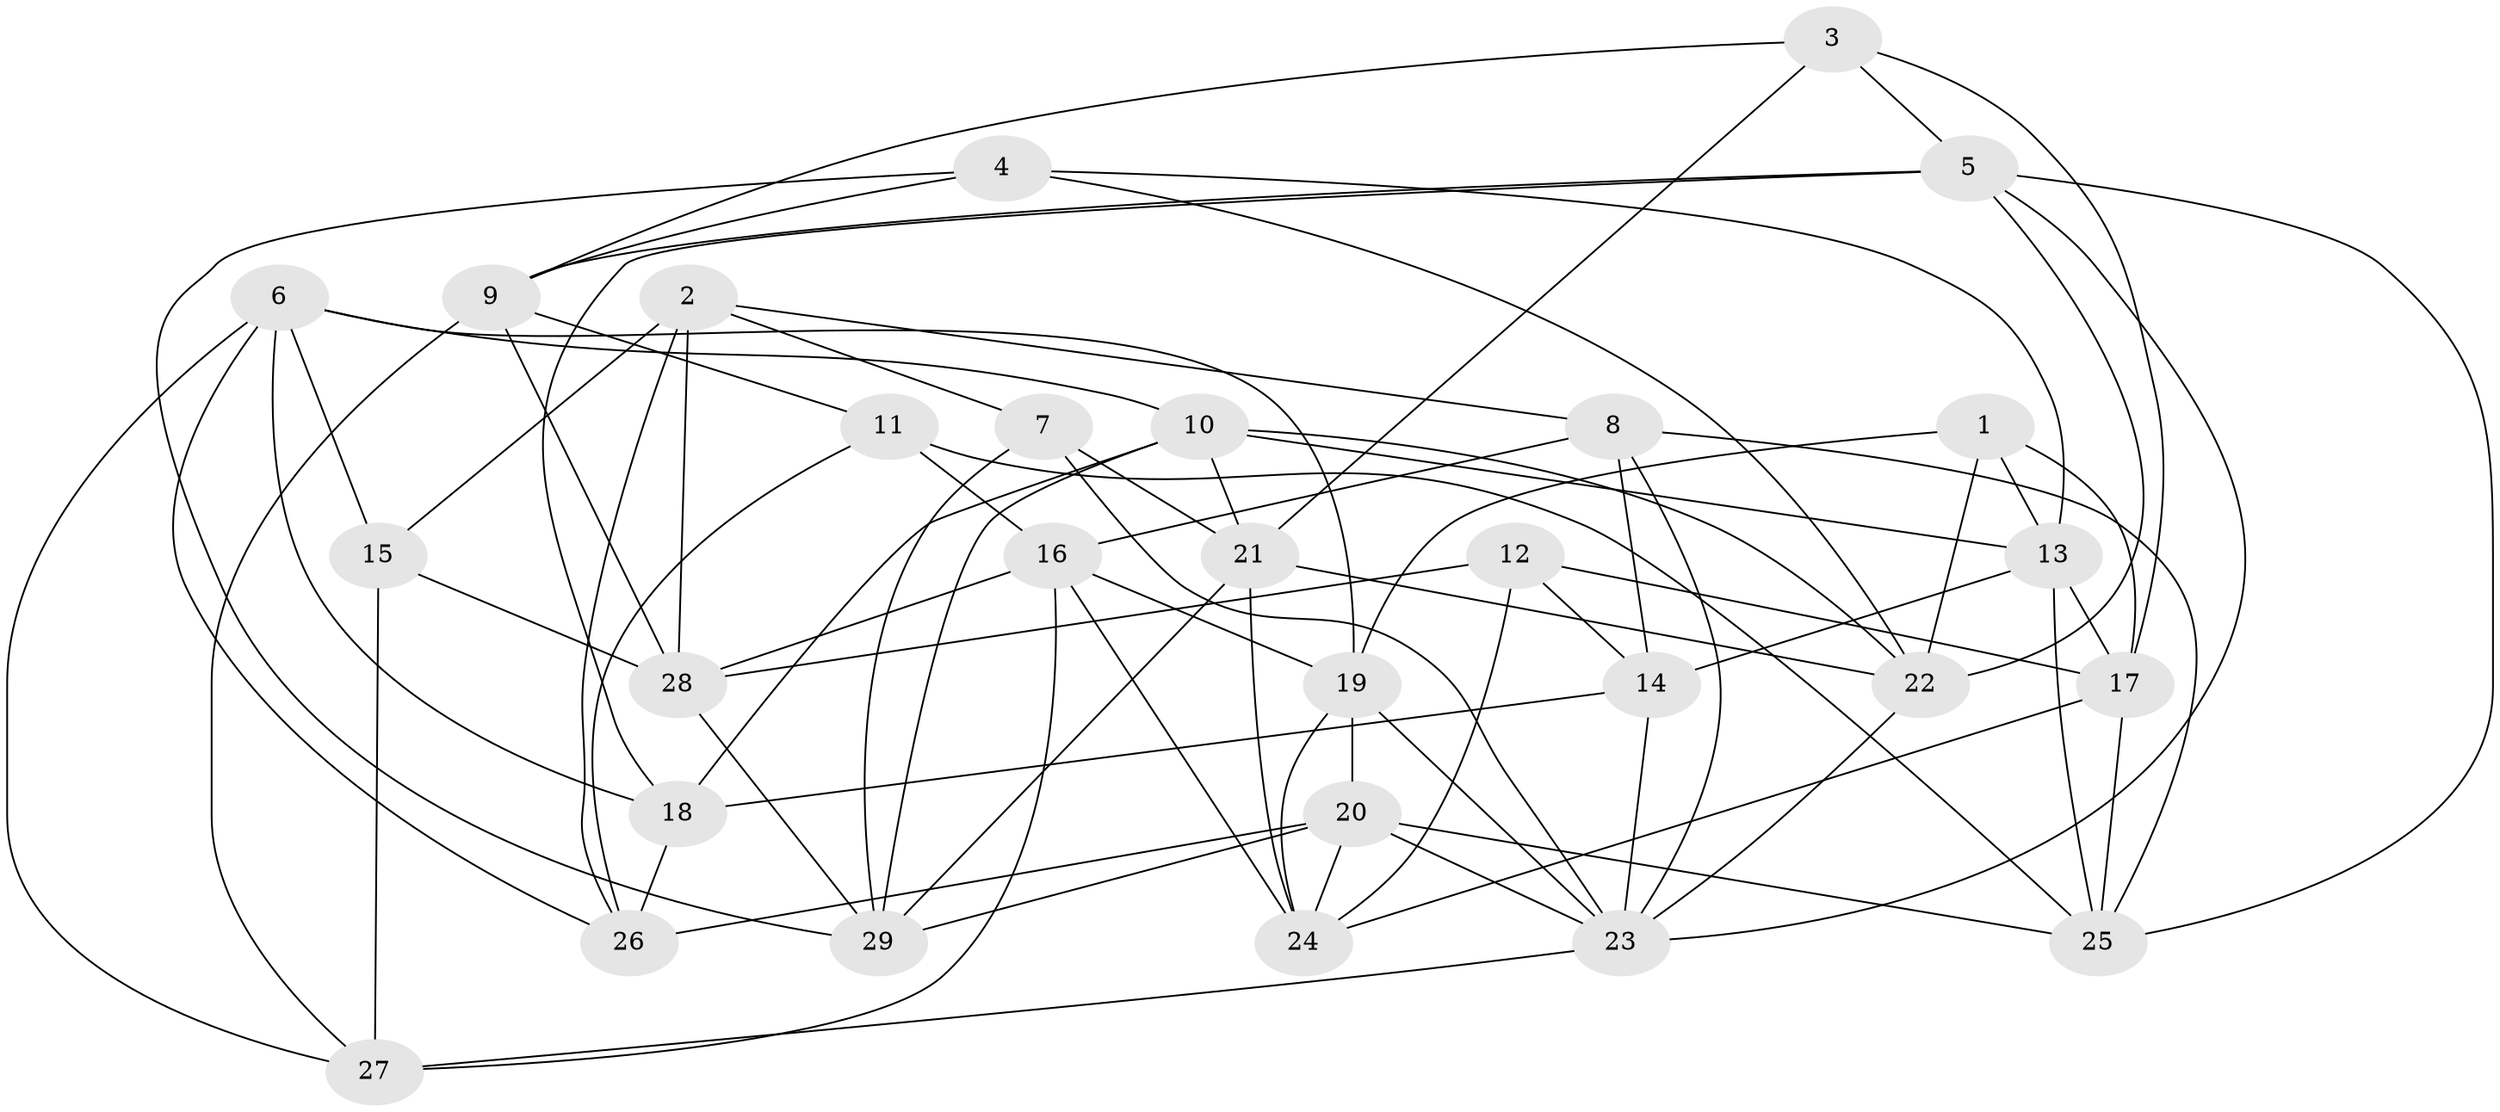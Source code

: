 // original degree distribution, {4: 1.0}
// Generated by graph-tools (version 1.1) at 2025/50/03/09/25 03:50:45]
// undirected, 29 vertices, 78 edges
graph export_dot {
graph [start="1"]
  node [color=gray90,style=filled];
  1;
  2;
  3;
  4;
  5;
  6;
  7;
  8;
  9;
  10;
  11;
  12;
  13;
  14;
  15;
  16;
  17;
  18;
  19;
  20;
  21;
  22;
  23;
  24;
  25;
  26;
  27;
  28;
  29;
  1 -- 13 [weight=1.0];
  1 -- 17 [weight=1.0];
  1 -- 19 [weight=1.0];
  1 -- 22 [weight=1.0];
  2 -- 7 [weight=1.0];
  2 -- 8 [weight=1.0];
  2 -- 15 [weight=2.0];
  2 -- 26 [weight=1.0];
  2 -- 28 [weight=1.0];
  3 -- 5 [weight=1.0];
  3 -- 9 [weight=1.0];
  3 -- 17 [weight=1.0];
  3 -- 21 [weight=1.0];
  4 -- 9 [weight=1.0];
  4 -- 13 [weight=1.0];
  4 -- 22 [weight=1.0];
  4 -- 29 [weight=1.0];
  5 -- 9 [weight=1.0];
  5 -- 18 [weight=1.0];
  5 -- 22 [weight=1.0];
  5 -- 23 [weight=1.0];
  5 -- 25 [weight=1.0];
  6 -- 10 [weight=1.0];
  6 -- 15 [weight=1.0];
  6 -- 18 [weight=1.0];
  6 -- 19 [weight=1.0];
  6 -- 26 [weight=1.0];
  6 -- 27 [weight=1.0];
  7 -- 21 [weight=1.0];
  7 -- 23 [weight=1.0];
  7 -- 29 [weight=1.0];
  8 -- 14 [weight=2.0];
  8 -- 16 [weight=1.0];
  8 -- 23 [weight=1.0];
  8 -- 25 [weight=1.0];
  9 -- 11 [weight=1.0];
  9 -- 27 [weight=1.0];
  9 -- 28 [weight=1.0];
  10 -- 13 [weight=1.0];
  10 -- 18 [weight=1.0];
  10 -- 21 [weight=1.0];
  10 -- 22 [weight=1.0];
  10 -- 29 [weight=1.0];
  11 -- 16 [weight=1.0];
  11 -- 25 [weight=1.0];
  11 -- 26 [weight=1.0];
  12 -- 14 [weight=1.0];
  12 -- 17 [weight=1.0];
  12 -- 24 [weight=1.0];
  12 -- 28 [weight=1.0];
  13 -- 14 [weight=1.0];
  13 -- 17 [weight=1.0];
  13 -- 25 [weight=1.0];
  14 -- 18 [weight=1.0];
  14 -- 23 [weight=1.0];
  15 -- 27 [weight=2.0];
  15 -- 28 [weight=1.0];
  16 -- 19 [weight=1.0];
  16 -- 24 [weight=1.0];
  16 -- 27 [weight=1.0];
  16 -- 28 [weight=1.0];
  17 -- 24 [weight=1.0];
  17 -- 25 [weight=1.0];
  18 -- 26 [weight=2.0];
  19 -- 20 [weight=1.0];
  19 -- 23 [weight=1.0];
  19 -- 24 [weight=1.0];
  20 -- 23 [weight=1.0];
  20 -- 24 [weight=1.0];
  20 -- 25 [weight=1.0];
  20 -- 26 [weight=1.0];
  20 -- 29 [weight=1.0];
  21 -- 22 [weight=1.0];
  21 -- 24 [weight=1.0];
  21 -- 29 [weight=1.0];
  22 -- 23 [weight=1.0];
  23 -- 27 [weight=1.0];
  28 -- 29 [weight=1.0];
}
